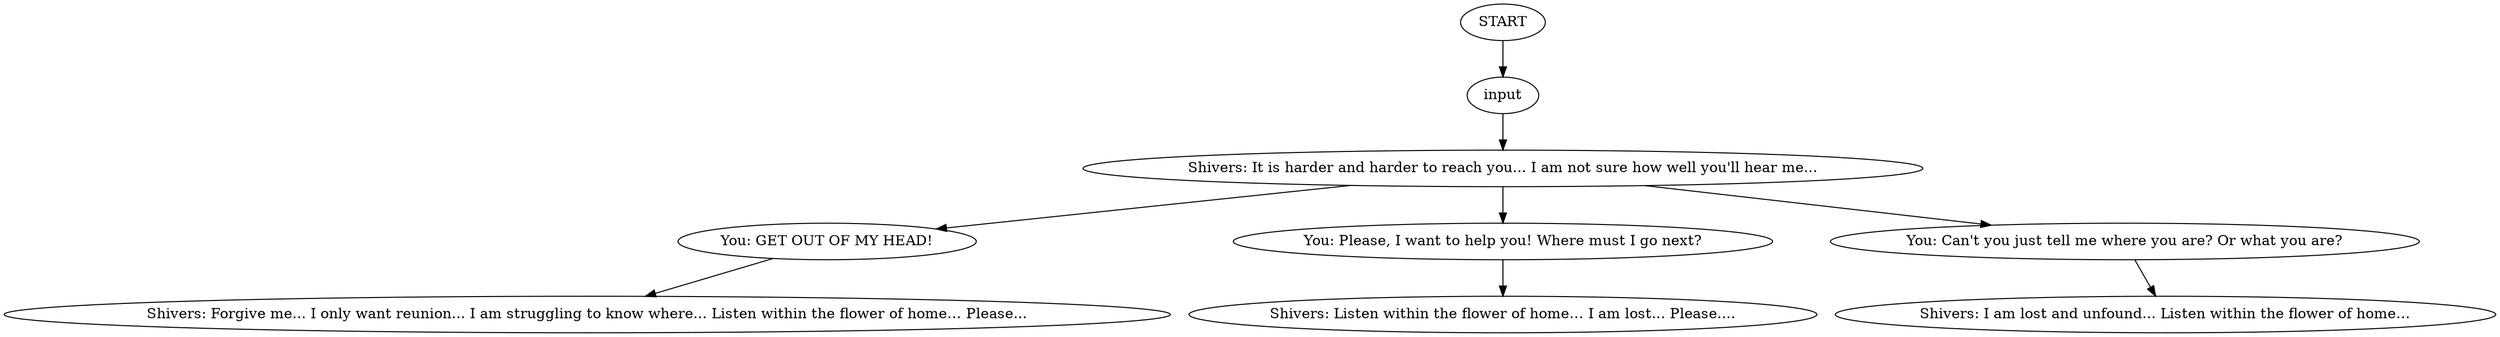 # WALKWAY ORB / walkwaycoat
# This is the third Shivers in the coat quest. It is a challenging orb.
# ==================================================
digraph G {
	  0 [label="START"];
	  1 [label="input"];
	  2 [label="You: GET OUT OF MY HEAD!"];
	  3 [label="Shivers: It is harder and harder to reach you... I am not sure how well you'll hear me..."];
	  4 [label="Shivers: Listen within the flower of home… I am lost... Please...."];
	  6 [label="Shivers: Forgive me... I only want reunion... I am struggling to know where... Listen within the flower of home… Please..."];
	  7 [label="Shivers: I am lost and unfound... Listen within the flower of home…"];
	  8 [label="You: Please, I want to help you! Where must I go next?"];
	  9 [label="You: Can't you just tell me where you are? Or what you are?"];
	  0 -> 1
	  1 -> 3
	  2 -> 6
	  3 -> 8
	  3 -> 9
	  3 -> 2
	  8 -> 4
	  9 -> 7
}


